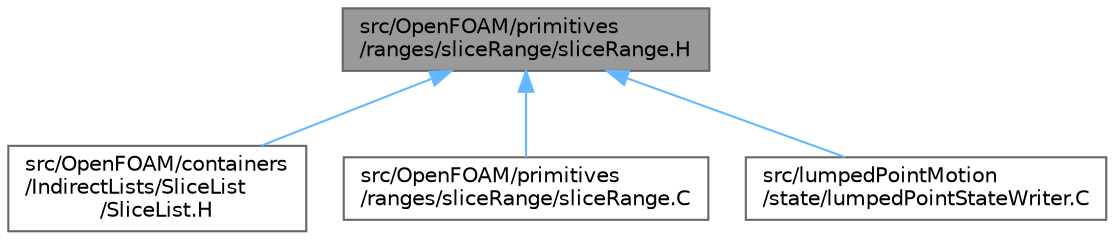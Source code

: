 digraph "src/OpenFOAM/primitives/ranges/sliceRange/sliceRange.H"
{
 // LATEX_PDF_SIZE
  bgcolor="transparent";
  edge [fontname=Helvetica,fontsize=10,labelfontname=Helvetica,labelfontsize=10];
  node [fontname=Helvetica,fontsize=10,shape=box,height=0.2,width=0.4];
  Node1 [id="Node000001",label="src/OpenFOAM/primitives\l/ranges/sliceRange/sliceRange.H",height=0.2,width=0.4,color="gray40", fillcolor="grey60", style="filled", fontcolor="black",tooltip=" "];
  Node1 -> Node2 [id="edge1_Node000001_Node000002",dir="back",color="steelblue1",style="solid",tooltip=" "];
  Node2 [id="Node000002",label="src/OpenFOAM/containers\l/IndirectLists/SliceList\l/SliceList.H",height=0.2,width=0.4,color="grey40", fillcolor="white", style="filled",URL="$SliceList_8H.html",tooltip=" "];
  Node1 -> Node3 [id="edge2_Node000001_Node000003",dir="back",color="steelblue1",style="solid",tooltip=" "];
  Node3 [id="Node000003",label="src/OpenFOAM/primitives\l/ranges/sliceRange/sliceRange.C",height=0.2,width=0.4,color="grey40", fillcolor="white", style="filled",URL="$sliceRange_8C.html",tooltip=" "];
  Node1 -> Node4 [id="edge3_Node000001_Node000004",dir="back",color="steelblue1",style="solid",tooltip=" "];
  Node4 [id="Node000004",label="src/lumpedPointMotion\l/state/lumpedPointStateWriter.C",height=0.2,width=0.4,color="grey40", fillcolor="white", style="filled",URL="$lumpedPointStateWriter_8C.html",tooltip=" "];
}
